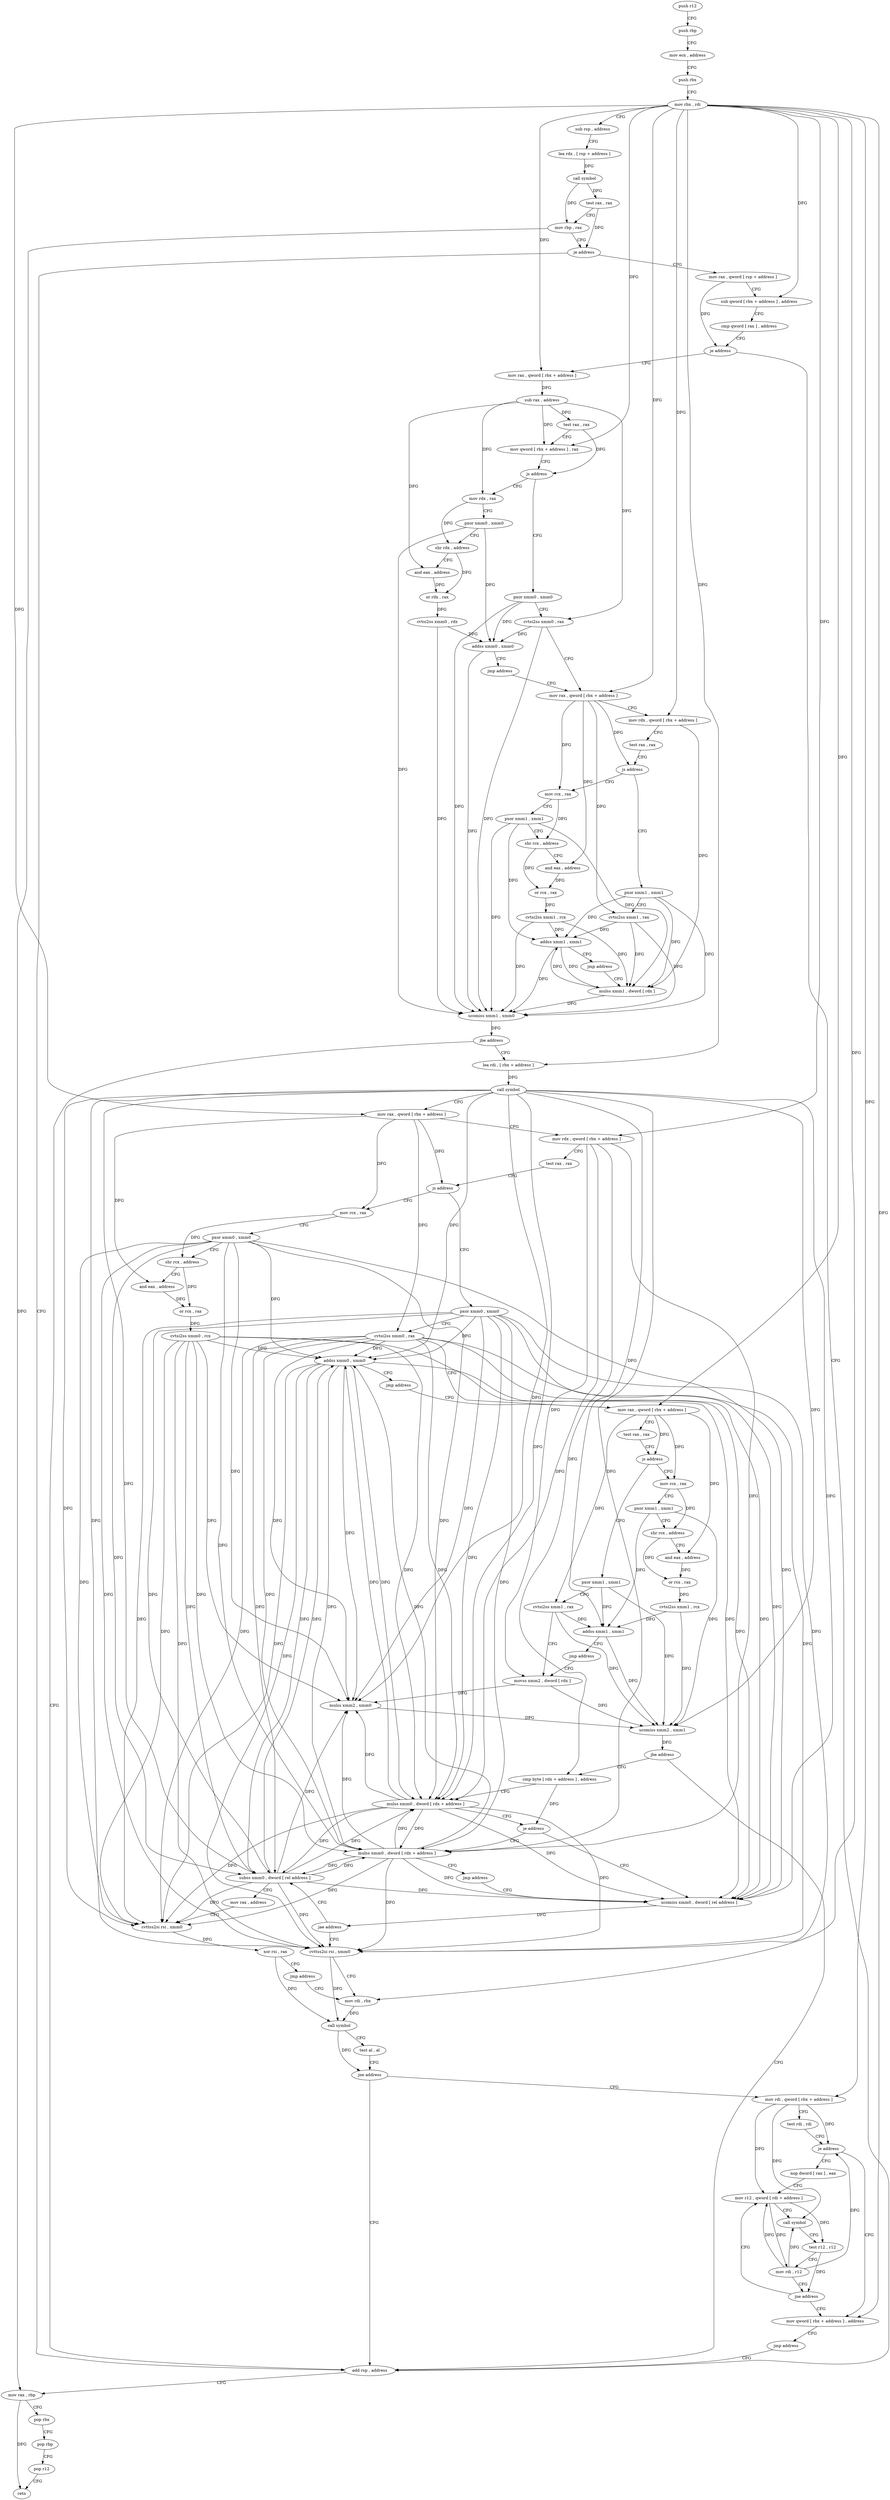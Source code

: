 digraph "func" {
"4283312" [label = "push r12" ]
"4283314" [label = "push rbp" ]
"4283315" [label = "mov ecx , address" ]
"4283320" [label = "push rbx" ]
"4283321" [label = "mov rbx , rdi" ]
"4283324" [label = "sub rsp , address" ]
"4283328" [label = "lea rdx , [ rsp + address ]" ]
"4283333" [label = "call symbol" ]
"4283338" [label = "test rax , rax" ]
"4283341" [label = "mov rbp , rax" ]
"4283344" [label = "je address" ]
"4283362" [label = "add rsp , address" ]
"4283346" [label = "mov rax , qword [ rsp + address ]" ]
"4283366" [label = "mov rax , rbp" ]
"4283369" [label = "pop rbx" ]
"4283370" [label = "pop rbp" ]
"4283371" [label = "pop r12" ]
"4283373" [label = "retn" ]
"4283351" [label = "sub qword [ rbx + address ] , address" ]
"4283356" [label = "cmp qword [ rax ] , address" ]
"4283360" [label = "je address" ]
"4283376" [label = "mov rax , qword [ rbx + address ]" ]
"4283380" [label = "sub rax , address" ]
"4283384" [label = "test rax , rax" ]
"4283387" [label = "mov qword [ rbx + address ] , rax" ]
"4283391" [label = "js address" ]
"4283600" [label = "mov rdx , rax" ]
"4283397" [label = "pxor xmm0 , xmm0" ]
"4283603" [label = "pxor xmm0 , xmm0" ]
"4283607" [label = "shr rdx , address" ]
"4283610" [label = "and eax , address" ]
"4283613" [label = "or rdx , rax" ]
"4283616" [label = "cvtsi2ss xmm0 , rdx" ]
"4283621" [label = "addss xmm0 , xmm0" ]
"4283625" [label = "jmp address" ]
"4283406" [label = "mov rax , qword [ rbx + address ]" ]
"4283401" [label = "cvtsi2ss xmm0 , rax" ]
"4283410" [label = "mov rdx , qword [ rbx + address ]" ]
"4283414" [label = "test rax , rax" ]
"4283417" [label = "js address" ]
"4283680" [label = "mov rcx , rax" ]
"4283423" [label = "pxor xmm1 , xmm1" ]
"4283683" [label = "pxor xmm1 , xmm1" ]
"4283687" [label = "shr rcx , address" ]
"4283690" [label = "and eax , address" ]
"4283693" [label = "or rcx , rax" ]
"4283696" [label = "cvtsi2ss xmm1 , rcx" ]
"4283701" [label = "addss xmm1 , xmm1" ]
"4283705" [label = "jmp address" ]
"4283432" [label = "mulss xmm1 , dword [ rdx ]" ]
"4283427" [label = "cvtsi2ss xmm1 , rax" ]
"4283436" [label = "ucomiss xmm1 , xmm0" ]
"4283439" [label = "jbe address" ]
"4283441" [label = "lea rdi , [ rbx + address ]" ]
"4283445" [label = "call symbol" ]
"4283450" [label = "mov rax , qword [ rbx + address ]" ]
"4283454" [label = "mov rdx , qword [ rbx + address ]" ]
"4283458" [label = "test rax , rax" ]
"4283461" [label = "js address" ]
"4283744" [label = "mov rcx , rax" ]
"4283467" [label = "pxor xmm0 , xmm0" ]
"4283747" [label = "pxor xmm0 , xmm0" ]
"4283751" [label = "shr rcx , address" ]
"4283754" [label = "and eax , address" ]
"4283757" [label = "or rcx , rax" ]
"4283760" [label = "cvtsi2ss xmm0 , rcx" ]
"4283765" [label = "addss xmm0 , xmm0" ]
"4283769" [label = "jmp address" ]
"4283476" [label = "mov rax , qword [ rbx + address ]" ]
"4283471" [label = "cvtsi2ss xmm0 , rax" ]
"4283480" [label = "test rax , rax" ]
"4283483" [label = "js address" ]
"4283712" [label = "mov rcx , rax" ]
"4283489" [label = "pxor xmm1 , xmm1" ]
"4283715" [label = "pxor xmm1 , xmm1" ]
"4283719" [label = "shr rcx , address" ]
"4283722" [label = "and eax , address" ]
"4283725" [label = "or rcx , rax" ]
"4283728" [label = "cvtsi2ss xmm1 , rcx" ]
"4283733" [label = "addss xmm1 , xmm1" ]
"4283737" [label = "jmp address" ]
"4283498" [label = "movss xmm2 , dword [ rdx ]" ]
"4283493" [label = "cvtsi2ss xmm1 , rax" ]
"4283502" [label = "mulss xmm2 , xmm0" ]
"4283506" [label = "ucomiss xmm2 , xmm1" ]
"4283509" [label = "jbe address" ]
"4283515" [label = "cmp byte [ rdx + address ] , address" ]
"4283519" [label = "mulss xmm0 , dword [ rdx + address ]" ]
"4283524" [label = "je address" ]
"4283632" [label = "mulss xmm0 , dword [ rdx + address ]" ]
"4283526" [label = "ucomiss xmm0 , dword [ rel address ]" ]
"4283637" [label = "jmp address" ]
"4283533" [label = "jae address" ]
"4283648" [label = "subss xmm0 , dword [ rel address ]" ]
"4283535" [label = "cvttss2si rsi , xmm0" ]
"4283656" [label = "mov rax , address" ]
"4283666" [label = "cvttss2si rsi , xmm0" ]
"4283671" [label = "xor rsi , rax" ]
"4283674" [label = "jmp address" ]
"4283540" [label = "mov rdi , rbx" ]
"4283543" [label = "call symbol" ]
"4283548" [label = "test al , al" ]
"4283550" [label = "jne address" ]
"4283556" [label = "mov rdi , qword [ rbx + address ]" ]
"4283560" [label = "test rdi , rdi" ]
"4283563" [label = "je address" ]
"4283585" [label = "mov qword [ rbx + address ] , address" ]
"4283565" [label = "nop dword [ rax ] , eax" ]
"4283593" [label = "jmp address" ]
"4283568" [label = "mov r12 , qword [ rdi + address ]" ]
"4283572" [label = "call symbol" ]
"4283577" [label = "test r12 , r12" ]
"4283580" [label = "mov rdi , r12" ]
"4283583" [label = "jne address" ]
"4283312" -> "4283314" [ label = "CFG" ]
"4283314" -> "4283315" [ label = "CFG" ]
"4283315" -> "4283320" [ label = "CFG" ]
"4283320" -> "4283321" [ label = "CFG" ]
"4283321" -> "4283324" [ label = "CFG" ]
"4283321" -> "4283351" [ label = "DFG" ]
"4283321" -> "4283376" [ label = "DFG" ]
"4283321" -> "4283387" [ label = "DFG" ]
"4283321" -> "4283406" [ label = "DFG" ]
"4283321" -> "4283410" [ label = "DFG" ]
"4283321" -> "4283441" [ label = "DFG" ]
"4283321" -> "4283450" [ label = "DFG" ]
"4283321" -> "4283454" [ label = "DFG" ]
"4283321" -> "4283476" [ label = "DFG" ]
"4283321" -> "4283540" [ label = "DFG" ]
"4283321" -> "4283556" [ label = "DFG" ]
"4283321" -> "4283585" [ label = "DFG" ]
"4283324" -> "4283328" [ label = "CFG" ]
"4283328" -> "4283333" [ label = "DFG" ]
"4283333" -> "4283338" [ label = "DFG" ]
"4283333" -> "4283341" [ label = "DFG" ]
"4283338" -> "4283341" [ label = "CFG" ]
"4283338" -> "4283344" [ label = "DFG" ]
"4283341" -> "4283344" [ label = "CFG" ]
"4283341" -> "4283366" [ label = "DFG" ]
"4283344" -> "4283362" [ label = "CFG" ]
"4283344" -> "4283346" [ label = "CFG" ]
"4283362" -> "4283366" [ label = "CFG" ]
"4283346" -> "4283351" [ label = "CFG" ]
"4283346" -> "4283360" [ label = "DFG" ]
"4283366" -> "4283369" [ label = "CFG" ]
"4283366" -> "4283373" [ label = "DFG" ]
"4283369" -> "4283370" [ label = "CFG" ]
"4283370" -> "4283371" [ label = "CFG" ]
"4283371" -> "4283373" [ label = "CFG" ]
"4283351" -> "4283356" [ label = "CFG" ]
"4283356" -> "4283360" [ label = "CFG" ]
"4283360" -> "4283376" [ label = "CFG" ]
"4283360" -> "4283362" [ label = "CFG" ]
"4283376" -> "4283380" [ label = "DFG" ]
"4283380" -> "4283384" [ label = "DFG" ]
"4283380" -> "4283387" [ label = "DFG" ]
"4283380" -> "4283600" [ label = "DFG" ]
"4283380" -> "4283610" [ label = "DFG" ]
"4283380" -> "4283401" [ label = "DFG" ]
"4283384" -> "4283387" [ label = "CFG" ]
"4283384" -> "4283391" [ label = "DFG" ]
"4283387" -> "4283391" [ label = "CFG" ]
"4283391" -> "4283600" [ label = "CFG" ]
"4283391" -> "4283397" [ label = "CFG" ]
"4283600" -> "4283603" [ label = "CFG" ]
"4283600" -> "4283607" [ label = "DFG" ]
"4283397" -> "4283401" [ label = "CFG" ]
"4283397" -> "4283621" [ label = "DFG" ]
"4283397" -> "4283436" [ label = "DFG" ]
"4283603" -> "4283607" [ label = "CFG" ]
"4283603" -> "4283621" [ label = "DFG" ]
"4283603" -> "4283436" [ label = "DFG" ]
"4283607" -> "4283610" [ label = "CFG" ]
"4283607" -> "4283613" [ label = "DFG" ]
"4283610" -> "4283613" [ label = "DFG" ]
"4283613" -> "4283616" [ label = "DFG" ]
"4283616" -> "4283621" [ label = "DFG" ]
"4283616" -> "4283436" [ label = "DFG" ]
"4283621" -> "4283625" [ label = "CFG" ]
"4283621" -> "4283436" [ label = "DFG" ]
"4283625" -> "4283406" [ label = "CFG" ]
"4283406" -> "4283410" [ label = "CFG" ]
"4283406" -> "4283417" [ label = "DFG" ]
"4283406" -> "4283680" [ label = "DFG" ]
"4283406" -> "4283690" [ label = "DFG" ]
"4283406" -> "4283427" [ label = "DFG" ]
"4283401" -> "4283406" [ label = "CFG" ]
"4283401" -> "4283621" [ label = "DFG" ]
"4283401" -> "4283436" [ label = "DFG" ]
"4283410" -> "4283414" [ label = "CFG" ]
"4283410" -> "4283432" [ label = "DFG" ]
"4283414" -> "4283417" [ label = "CFG" ]
"4283417" -> "4283680" [ label = "CFG" ]
"4283417" -> "4283423" [ label = "CFG" ]
"4283680" -> "4283683" [ label = "CFG" ]
"4283680" -> "4283687" [ label = "DFG" ]
"4283423" -> "4283427" [ label = "CFG" ]
"4283423" -> "4283701" [ label = "DFG" ]
"4283423" -> "4283432" [ label = "DFG" ]
"4283423" -> "4283436" [ label = "DFG" ]
"4283683" -> "4283687" [ label = "CFG" ]
"4283683" -> "4283701" [ label = "DFG" ]
"4283683" -> "4283432" [ label = "DFG" ]
"4283683" -> "4283436" [ label = "DFG" ]
"4283687" -> "4283690" [ label = "CFG" ]
"4283687" -> "4283693" [ label = "DFG" ]
"4283690" -> "4283693" [ label = "DFG" ]
"4283693" -> "4283696" [ label = "DFG" ]
"4283696" -> "4283701" [ label = "DFG" ]
"4283696" -> "4283432" [ label = "DFG" ]
"4283696" -> "4283436" [ label = "DFG" ]
"4283701" -> "4283705" [ label = "CFG" ]
"4283701" -> "4283432" [ label = "DFG" ]
"4283701" -> "4283436" [ label = "DFG" ]
"4283705" -> "4283432" [ label = "CFG" ]
"4283432" -> "4283436" [ label = "DFG" ]
"4283432" -> "4283701" [ label = "DFG" ]
"4283427" -> "4283432" [ label = "DFG" ]
"4283427" -> "4283701" [ label = "DFG" ]
"4283427" -> "4283436" [ label = "DFG" ]
"4283436" -> "4283439" [ label = "DFG" ]
"4283439" -> "4283362" [ label = "CFG" ]
"4283439" -> "4283441" [ label = "CFG" ]
"4283441" -> "4283445" [ label = "DFG" ]
"4283445" -> "4283450" [ label = "CFG" ]
"4283445" -> "4283765" [ label = "DFG" ]
"4283445" -> "4283502" [ label = "DFG" ]
"4283445" -> "4283519" [ label = "DFG" ]
"4283445" -> "4283632" [ label = "DFG" ]
"4283445" -> "4283526" [ label = "DFG" ]
"4283445" -> "4283648" [ label = "DFG" ]
"4283445" -> "4283666" [ label = "DFG" ]
"4283445" -> "4283535" [ label = "DFG" ]
"4283445" -> "4283733" [ label = "DFG" ]
"4283445" -> "4283506" [ label = "DFG" ]
"4283450" -> "4283454" [ label = "CFG" ]
"4283450" -> "4283461" [ label = "DFG" ]
"4283450" -> "4283744" [ label = "DFG" ]
"4283450" -> "4283754" [ label = "DFG" ]
"4283450" -> "4283471" [ label = "DFG" ]
"4283454" -> "4283458" [ label = "CFG" ]
"4283454" -> "4283498" [ label = "DFG" ]
"4283454" -> "4283515" [ label = "DFG" ]
"4283454" -> "4283519" [ label = "DFG" ]
"4283454" -> "4283632" [ label = "DFG" ]
"4283458" -> "4283461" [ label = "CFG" ]
"4283461" -> "4283744" [ label = "CFG" ]
"4283461" -> "4283467" [ label = "CFG" ]
"4283744" -> "4283747" [ label = "CFG" ]
"4283744" -> "4283751" [ label = "DFG" ]
"4283467" -> "4283471" [ label = "CFG" ]
"4283467" -> "4283765" [ label = "DFG" ]
"4283467" -> "4283502" [ label = "DFG" ]
"4283467" -> "4283519" [ label = "DFG" ]
"4283467" -> "4283632" [ label = "DFG" ]
"4283467" -> "4283526" [ label = "DFG" ]
"4283467" -> "4283648" [ label = "DFG" ]
"4283467" -> "4283666" [ label = "DFG" ]
"4283467" -> "4283535" [ label = "DFG" ]
"4283747" -> "4283751" [ label = "CFG" ]
"4283747" -> "4283765" [ label = "DFG" ]
"4283747" -> "4283502" [ label = "DFG" ]
"4283747" -> "4283519" [ label = "DFG" ]
"4283747" -> "4283632" [ label = "DFG" ]
"4283747" -> "4283526" [ label = "DFG" ]
"4283747" -> "4283648" [ label = "DFG" ]
"4283747" -> "4283666" [ label = "DFG" ]
"4283747" -> "4283535" [ label = "DFG" ]
"4283751" -> "4283754" [ label = "CFG" ]
"4283751" -> "4283757" [ label = "DFG" ]
"4283754" -> "4283757" [ label = "DFG" ]
"4283757" -> "4283760" [ label = "DFG" ]
"4283760" -> "4283765" [ label = "DFG" ]
"4283760" -> "4283502" [ label = "DFG" ]
"4283760" -> "4283519" [ label = "DFG" ]
"4283760" -> "4283632" [ label = "DFG" ]
"4283760" -> "4283526" [ label = "DFG" ]
"4283760" -> "4283648" [ label = "DFG" ]
"4283760" -> "4283666" [ label = "DFG" ]
"4283760" -> "4283535" [ label = "DFG" ]
"4283765" -> "4283769" [ label = "CFG" ]
"4283765" -> "4283502" [ label = "DFG" ]
"4283765" -> "4283519" [ label = "DFG" ]
"4283765" -> "4283632" [ label = "DFG" ]
"4283765" -> "4283526" [ label = "DFG" ]
"4283765" -> "4283648" [ label = "DFG" ]
"4283765" -> "4283666" [ label = "DFG" ]
"4283765" -> "4283535" [ label = "DFG" ]
"4283769" -> "4283476" [ label = "CFG" ]
"4283476" -> "4283480" [ label = "CFG" ]
"4283476" -> "4283483" [ label = "DFG" ]
"4283476" -> "4283712" [ label = "DFG" ]
"4283476" -> "4283722" [ label = "DFG" ]
"4283476" -> "4283493" [ label = "DFG" ]
"4283471" -> "4283476" [ label = "CFG" ]
"4283471" -> "4283765" [ label = "DFG" ]
"4283471" -> "4283502" [ label = "DFG" ]
"4283471" -> "4283519" [ label = "DFG" ]
"4283471" -> "4283632" [ label = "DFG" ]
"4283471" -> "4283526" [ label = "DFG" ]
"4283471" -> "4283648" [ label = "DFG" ]
"4283471" -> "4283666" [ label = "DFG" ]
"4283471" -> "4283535" [ label = "DFG" ]
"4283480" -> "4283483" [ label = "CFG" ]
"4283483" -> "4283712" [ label = "CFG" ]
"4283483" -> "4283489" [ label = "CFG" ]
"4283712" -> "4283715" [ label = "CFG" ]
"4283712" -> "4283719" [ label = "DFG" ]
"4283489" -> "4283493" [ label = "CFG" ]
"4283489" -> "4283733" [ label = "DFG" ]
"4283489" -> "4283506" [ label = "DFG" ]
"4283715" -> "4283719" [ label = "CFG" ]
"4283715" -> "4283733" [ label = "DFG" ]
"4283715" -> "4283506" [ label = "DFG" ]
"4283719" -> "4283722" [ label = "CFG" ]
"4283719" -> "4283725" [ label = "DFG" ]
"4283722" -> "4283725" [ label = "DFG" ]
"4283725" -> "4283728" [ label = "DFG" ]
"4283728" -> "4283733" [ label = "DFG" ]
"4283728" -> "4283506" [ label = "DFG" ]
"4283733" -> "4283737" [ label = "CFG" ]
"4283733" -> "4283506" [ label = "DFG" ]
"4283737" -> "4283498" [ label = "CFG" ]
"4283498" -> "4283502" [ label = "DFG" ]
"4283498" -> "4283506" [ label = "DFG" ]
"4283493" -> "4283498" [ label = "CFG" ]
"4283493" -> "4283733" [ label = "DFG" ]
"4283493" -> "4283506" [ label = "DFG" ]
"4283502" -> "4283506" [ label = "DFG" ]
"4283506" -> "4283509" [ label = "DFG" ]
"4283509" -> "4283362" [ label = "CFG" ]
"4283509" -> "4283515" [ label = "CFG" ]
"4283515" -> "4283519" [ label = "CFG" ]
"4283515" -> "4283524" [ label = "DFG" ]
"4283519" -> "4283524" [ label = "CFG" ]
"4283519" -> "4283765" [ label = "DFG" ]
"4283519" -> "4283502" [ label = "DFG" ]
"4283519" -> "4283632" [ label = "DFG" ]
"4283519" -> "4283526" [ label = "DFG" ]
"4283519" -> "4283648" [ label = "DFG" ]
"4283519" -> "4283666" [ label = "DFG" ]
"4283519" -> "4283535" [ label = "DFG" ]
"4283524" -> "4283632" [ label = "CFG" ]
"4283524" -> "4283526" [ label = "CFG" ]
"4283632" -> "4283637" [ label = "CFG" ]
"4283632" -> "4283765" [ label = "DFG" ]
"4283632" -> "4283502" [ label = "DFG" ]
"4283632" -> "4283519" [ label = "DFG" ]
"4283632" -> "4283526" [ label = "DFG" ]
"4283632" -> "4283648" [ label = "DFG" ]
"4283632" -> "4283666" [ label = "DFG" ]
"4283632" -> "4283535" [ label = "DFG" ]
"4283526" -> "4283533" [ label = "DFG" ]
"4283637" -> "4283526" [ label = "CFG" ]
"4283533" -> "4283648" [ label = "CFG" ]
"4283533" -> "4283535" [ label = "CFG" ]
"4283648" -> "4283656" [ label = "CFG" ]
"4283648" -> "4283765" [ label = "DFG" ]
"4283648" -> "4283502" [ label = "DFG" ]
"4283648" -> "4283526" [ label = "DFG" ]
"4283648" -> "4283519" [ label = "DFG" ]
"4283648" -> "4283632" [ label = "DFG" ]
"4283648" -> "4283666" [ label = "DFG" ]
"4283648" -> "4283535" [ label = "DFG" ]
"4283535" -> "4283540" [ label = "CFG" ]
"4283535" -> "4283543" [ label = "DFG" ]
"4283656" -> "4283666" [ label = "CFG" ]
"4283666" -> "4283671" [ label = "DFG" ]
"4283671" -> "4283674" [ label = "CFG" ]
"4283671" -> "4283543" [ label = "DFG" ]
"4283674" -> "4283540" [ label = "CFG" ]
"4283540" -> "4283543" [ label = "DFG" ]
"4283543" -> "4283548" [ label = "CFG" ]
"4283543" -> "4283550" [ label = "DFG" ]
"4283548" -> "4283550" [ label = "CFG" ]
"4283550" -> "4283362" [ label = "CFG" ]
"4283550" -> "4283556" [ label = "CFG" ]
"4283556" -> "4283560" [ label = "CFG" ]
"4283556" -> "4283563" [ label = "DFG" ]
"4283556" -> "4283568" [ label = "DFG" ]
"4283556" -> "4283572" [ label = "DFG" ]
"4283560" -> "4283563" [ label = "CFG" ]
"4283563" -> "4283585" [ label = "CFG" ]
"4283563" -> "4283565" [ label = "CFG" ]
"4283585" -> "4283593" [ label = "CFG" ]
"4283565" -> "4283568" [ label = "CFG" ]
"4283593" -> "4283362" [ label = "CFG" ]
"4283568" -> "4283572" [ label = "CFG" ]
"4283568" -> "4283577" [ label = "DFG" ]
"4283568" -> "4283580" [ label = "DFG" ]
"4283572" -> "4283577" [ label = "CFG" ]
"4283577" -> "4283580" [ label = "CFG" ]
"4283577" -> "4283583" [ label = "DFG" ]
"4283580" -> "4283583" [ label = "CFG" ]
"4283580" -> "4283563" [ label = "DFG" ]
"4283580" -> "4283568" [ label = "DFG" ]
"4283580" -> "4283572" [ label = "DFG" ]
"4283583" -> "4283568" [ label = "CFG" ]
"4283583" -> "4283585" [ label = "CFG" ]
}
